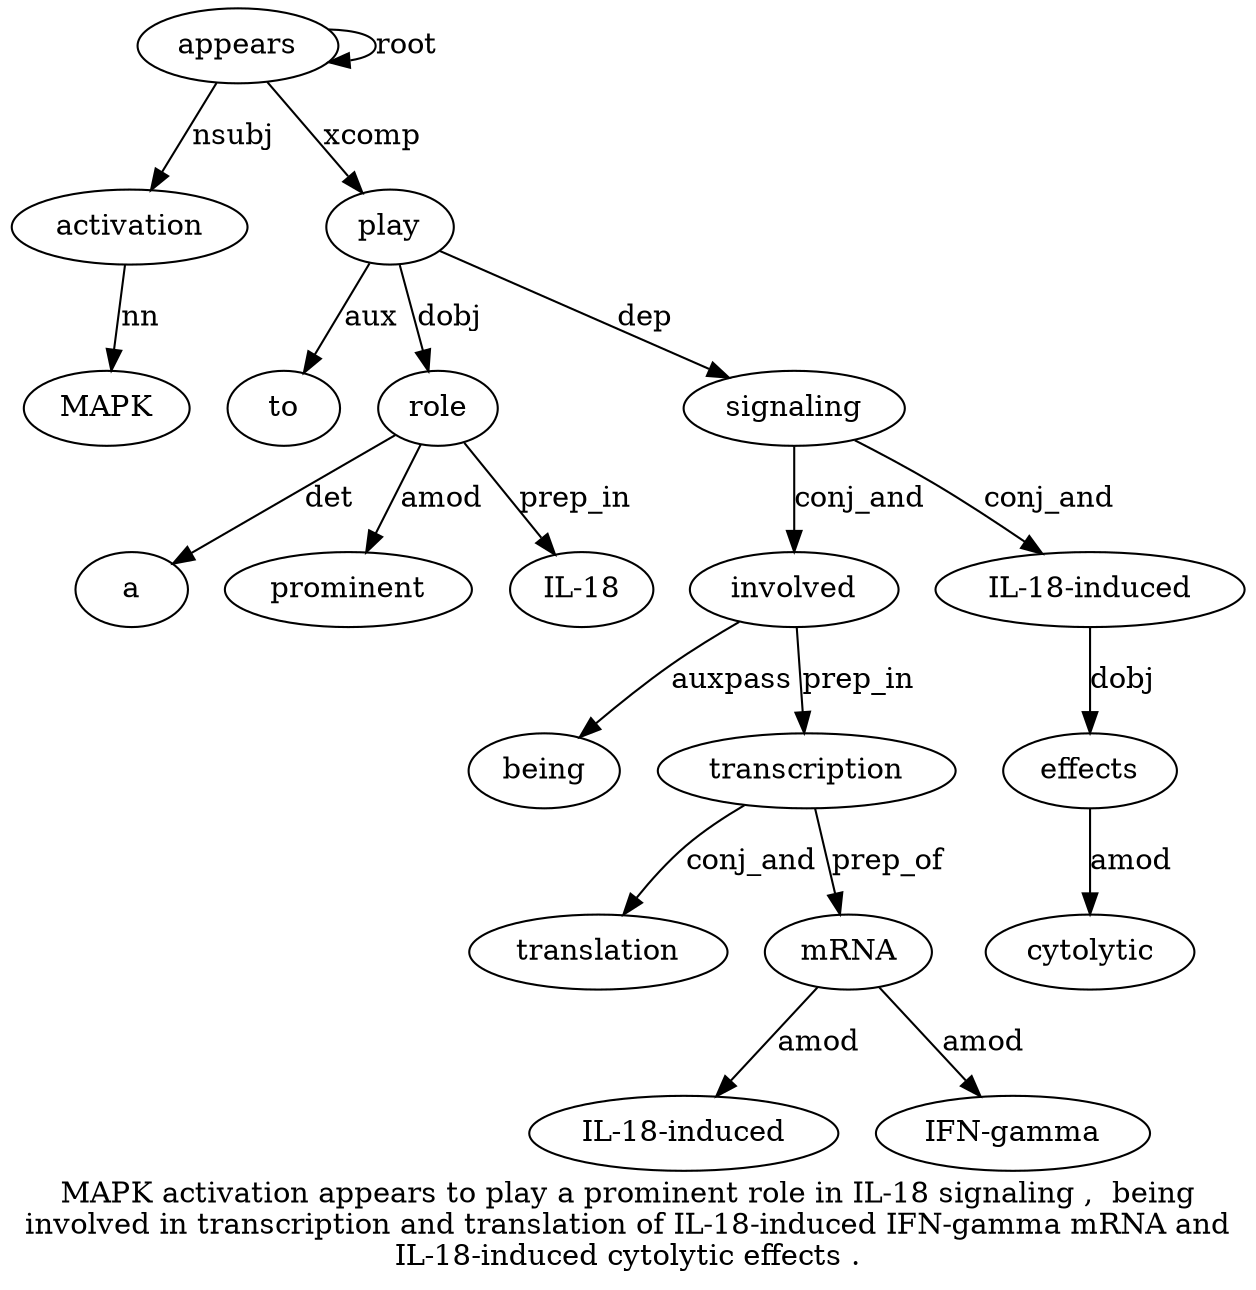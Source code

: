 digraph "MAPK activation appears to play a prominent role in IL-18 signaling ,  being involved in transcription and translation of IL-18-induced IFN-gamma mRNA and IL-18-induced cytolytic effects ." {
label="MAPK activation appears to play a prominent role in IL-18 signaling ,  being
involved in transcription and translation of IL-18-induced IFN-gamma mRNA and
IL-18-induced cytolytic effects .";
activation2 [style=filled, fillcolor=white, label=activation];
MAPK1 [style=filled, fillcolor=white, label=MAPK];
activation2 -> MAPK1  [label=nn];
appears3 [style=filled, fillcolor=white, label=appears];
appears3 -> activation2  [label=nsubj];
appears3 -> appears3  [label=root];
play5 [style=filled, fillcolor=white, label=play];
to4 [style=filled, fillcolor=white, label=to];
play5 -> to4  [label=aux];
appears3 -> play5  [label=xcomp];
role8 [style=filled, fillcolor=white, label=role];
a6 [style=filled, fillcolor=white, label=a];
role8 -> a6  [label=det];
prominent7 [style=filled, fillcolor=white, label=prominent];
role8 -> prominent7  [label=amod];
play5 -> role8  [label=dobj];
"IL-180" [style=filled, fillcolor=white, label="IL-18"];
role8 -> "IL-180"  [label=prep_in];
signaling11 [style=filled, fillcolor=white, label=signaling];
play5 -> signaling11  [label=dep];
involved14 [style=filled, fillcolor=white, label=involved];
being13 [style=filled, fillcolor=white, label=being];
involved14 -> being13  [label=auxpass];
signaling11 -> involved14  [label=conj_and];
transcription16 [style=filled, fillcolor=white, label=transcription];
involved14 -> transcription16  [label=prep_in];
translation18 [style=filled, fillcolor=white, label=translation];
transcription16 -> translation18  [label=conj_and];
mRNA22 [style=filled, fillcolor=white, label=mRNA];
"IL-18-induced20" [style=filled, fillcolor=white, label="IL-18-induced"];
mRNA22 -> "IL-18-induced20"  [label=amod];
"IFN-gamma21" [style=filled, fillcolor=white, label="IFN-gamma"];
mRNA22 -> "IFN-gamma21"  [label=amod];
transcription16 -> mRNA22  [label=prep_of];
"IL-18-induced24" [style=filled, fillcolor=white, label="IL-18-induced"];
signaling11 -> "IL-18-induced24"  [label=conj_and];
effects26 [style=filled, fillcolor=white, label=effects];
cytolytic25 [style=filled, fillcolor=white, label=cytolytic];
effects26 -> cytolytic25  [label=amod];
"IL-18-induced24" -> effects26  [label=dobj];
}
